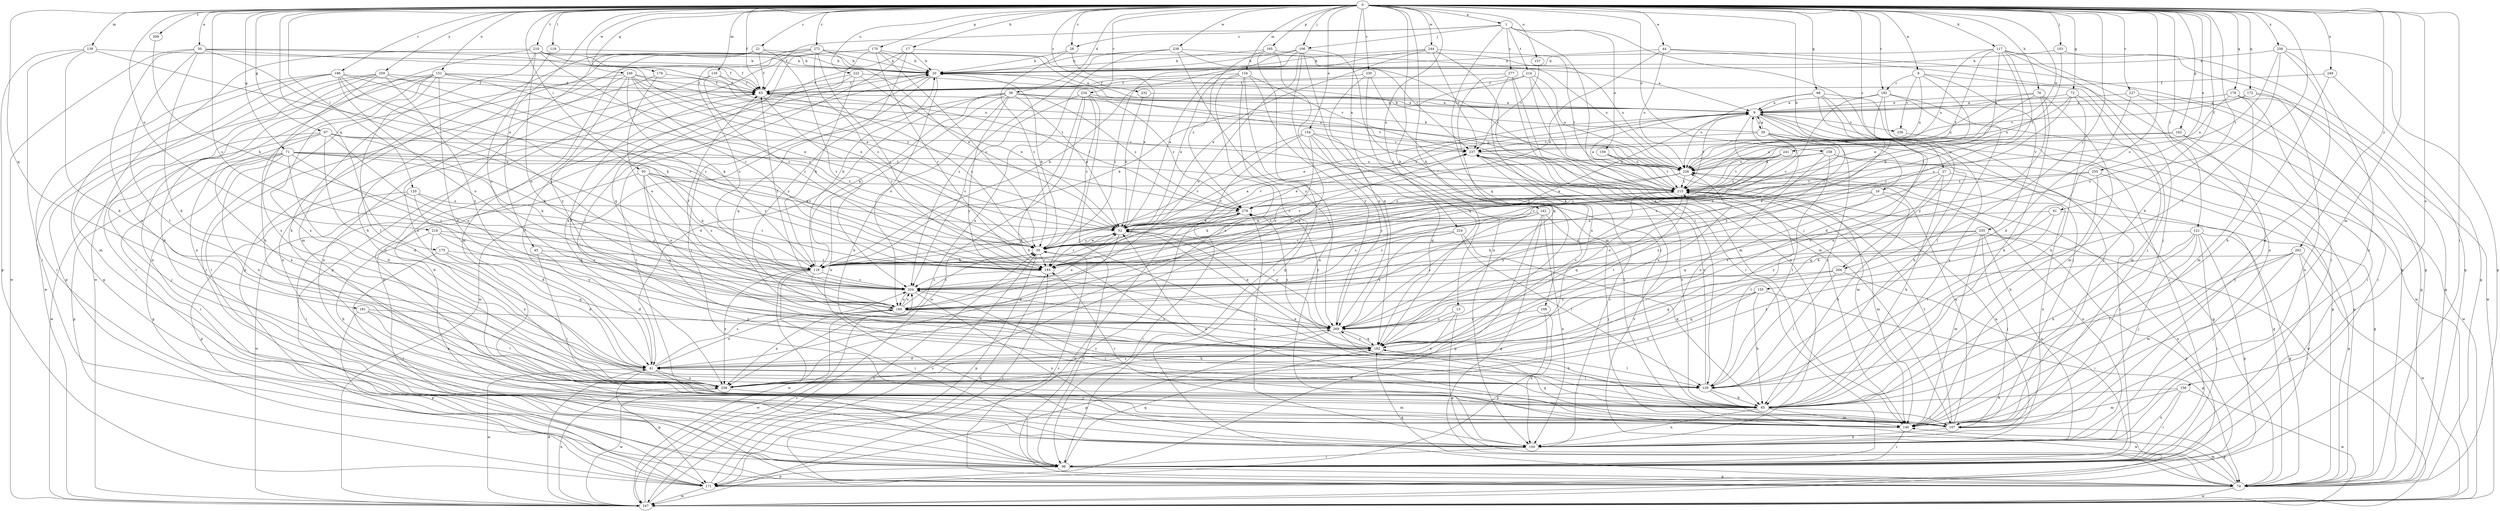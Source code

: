 strict digraph  {
0;
1;
8;
9;
13;
16;
17;
20;
21;
27;
28;
29;
30;
39;
41;
44;
45;
50;
52;
61;
63;
66;
67;
71;
72;
74;
76;
85;
93;
96;
103;
106;
107;
108;
117;
118;
119;
120;
121;
129;
134;
135;
139;
140;
142;
150;
151;
154;
155;
156;
157;
158;
159;
160;
162;
165;
170;
171;
172;
175;
178;
179;
181;
182;
186;
192;
193;
204;
209;
210;
214;
215;
218;
222;
224;
226;
227;
230;
232;
234;
235;
236;
237;
238;
241;
244;
246;
247;
249;
255;
256;
258;
259;
262;
264;
269;
272;
277;
279;
0 -> 1  [label=a];
0 -> 8  [label=a];
0 -> 13  [label=b];
0 -> 16  [label=b];
0 -> 17  [label=b];
0 -> 21  [label=c];
0 -> 27  [label=c];
0 -> 28  [label=c];
0 -> 39  [label=d];
0 -> 44  [label=e];
0 -> 45  [label=e];
0 -> 50  [label=e];
0 -> 61  [label=f];
0 -> 63  [label=f];
0 -> 66  [label=g];
0 -> 67  [label=g];
0 -> 71  [label=g];
0 -> 72  [label=g];
0 -> 76  [label=h];
0 -> 85  [label=h];
0 -> 93  [label=i];
0 -> 96  [label=i];
0 -> 103  [label=j];
0 -> 106  [label=j];
0 -> 108  [label=k];
0 -> 117  [label=k];
0 -> 119  [label=l];
0 -> 120  [label=l];
0 -> 121  [label=l];
0 -> 129  [label=l];
0 -> 134  [label=m];
0 -> 135  [label=m];
0 -> 139  [label=m];
0 -> 140  [label=m];
0 -> 142  [label=n];
0 -> 151  [label=o];
0 -> 154  [label=o];
0 -> 155  [label=o];
0 -> 156  [label=o];
0 -> 157  [label=o];
0 -> 158  [label=o];
0 -> 162  [label=p];
0 -> 165  [label=p];
0 -> 170  [label=p];
0 -> 172  [label=q];
0 -> 175  [label=q];
0 -> 178  [label=q];
0 -> 179  [label=q];
0 -> 181  [label=q];
0 -> 186  [label=r];
0 -> 192  [label=r];
0 -> 204  [label=s];
0 -> 209  [label=t];
0 -> 210  [label=t];
0 -> 218  [label=u];
0 -> 222  [label=u];
0 -> 224  [label=u];
0 -> 227  [label=v];
0 -> 230  [label=v];
0 -> 232  [label=v];
0 -> 234  [label=v];
0 -> 238  [label=w];
0 -> 241  [label=w];
0 -> 244  [label=w];
0 -> 246  [label=w];
0 -> 249  [label=x];
0 -> 255  [label=x];
0 -> 256  [label=x];
0 -> 259  [label=y];
0 -> 262  [label=y];
0 -> 264  [label=y];
0 -> 272  [label=z];
1 -> 28  [label=c];
1 -> 63  [label=f];
1 -> 106  [label=j];
1 -> 107  [label=j];
1 -> 159  [label=o];
1 -> 182  [label=q];
1 -> 214  [label=t];
1 -> 264  [label=y];
1 -> 277  [label=z];
8 -> 52  [label=e];
8 -> 107  [label=j];
8 -> 192  [label=r];
8 -> 226  [label=u];
8 -> 235  [label=v];
8 -> 236  [label=v];
9 -> 29  [label=c];
9 -> 41  [label=d];
9 -> 52  [label=e];
9 -> 85  [label=h];
9 -> 204  [label=s];
9 -> 215  [label=t];
9 -> 236  [label=v];
9 -> 269  [label=y];
9 -> 279  [label=z];
13 -> 74  [label=g];
13 -> 258  [label=x];
13 -> 269  [label=y];
16 -> 85  [label=h];
16 -> 150  [label=n];
16 -> 160  [label=o];
16 -> 182  [label=q];
16 -> 279  [label=z];
17 -> 9  [label=a];
17 -> 20  [label=b];
17 -> 96  [label=i];
17 -> 258  [label=x];
17 -> 269  [label=y];
20 -> 63  [label=f];
20 -> 107  [label=j];
20 -> 160  [label=o];
20 -> 182  [label=q];
21 -> 20  [label=b];
21 -> 63  [label=f];
21 -> 140  [label=m];
21 -> 150  [label=n];
21 -> 171  [label=p];
21 -> 204  [label=s];
27 -> 74  [label=g];
27 -> 85  [label=h];
27 -> 182  [label=q];
27 -> 215  [label=t];
27 -> 269  [label=y];
28 -> 20  [label=b];
28 -> 30  [label=c];
28 -> 52  [label=e];
29 -> 9  [label=a];
29 -> 20  [label=b];
29 -> 74  [label=g];
29 -> 118  [label=k];
29 -> 129  [label=l];
29 -> 204  [label=s];
29 -> 237  [label=v];
30 -> 20  [label=b];
30 -> 52  [label=e];
30 -> 118  [label=k];
30 -> 171  [label=p];
30 -> 193  [label=r];
30 -> 215  [label=t];
39 -> 9  [label=a];
39 -> 41  [label=d];
39 -> 52  [label=e];
39 -> 85  [label=h];
39 -> 118  [label=k];
39 -> 150  [label=n];
39 -> 215  [label=t];
39 -> 247  [label=w];
39 -> 269  [label=y];
39 -> 279  [label=z];
41 -> 63  [label=f];
41 -> 107  [label=j];
41 -> 129  [label=l];
41 -> 160  [label=o];
41 -> 171  [label=p];
41 -> 204  [label=s];
41 -> 237  [label=v];
41 -> 247  [label=w];
41 -> 258  [label=x];
44 -> 20  [label=b];
44 -> 52  [label=e];
44 -> 74  [label=g];
44 -> 96  [label=i];
44 -> 226  [label=u];
45 -> 41  [label=d];
45 -> 107  [label=j];
45 -> 193  [label=r];
50 -> 20  [label=b];
50 -> 41  [label=d];
50 -> 63  [label=f];
50 -> 118  [label=k];
50 -> 129  [label=l];
50 -> 226  [label=u];
50 -> 247  [label=w];
50 -> 258  [label=x];
52 -> 30  [label=c];
52 -> 41  [label=d];
52 -> 193  [label=r];
52 -> 237  [label=v];
52 -> 269  [label=y];
61 -> 52  [label=e];
61 -> 74  [label=g];
61 -> 129  [label=l];
61 -> 269  [label=y];
63 -> 9  [label=a];
63 -> 30  [label=c];
63 -> 193  [label=r];
66 -> 9  [label=a];
66 -> 41  [label=d];
66 -> 96  [label=i];
66 -> 107  [label=j];
66 -> 160  [label=o];
66 -> 226  [label=u];
67 -> 41  [label=d];
67 -> 107  [label=j];
67 -> 118  [label=k];
67 -> 160  [label=o];
67 -> 215  [label=t];
67 -> 237  [label=v];
67 -> 247  [label=w];
67 -> 258  [label=x];
71 -> 30  [label=c];
71 -> 41  [label=d];
71 -> 74  [label=g];
71 -> 96  [label=i];
71 -> 118  [label=k];
71 -> 171  [label=p];
71 -> 193  [label=r];
71 -> 204  [label=s];
71 -> 226  [label=u];
71 -> 258  [label=x];
72 -> 9  [label=a];
72 -> 85  [label=h];
72 -> 140  [label=m];
72 -> 193  [label=r];
72 -> 226  [label=u];
74 -> 20  [label=b];
74 -> 30  [label=c];
74 -> 140  [label=m];
74 -> 182  [label=q];
74 -> 193  [label=r];
74 -> 237  [label=v];
74 -> 247  [label=w];
74 -> 279  [label=z];
76 -> 9  [label=a];
76 -> 85  [label=h];
76 -> 140  [label=m];
76 -> 215  [label=t];
76 -> 226  [label=u];
76 -> 269  [label=y];
85 -> 9  [label=a];
85 -> 52  [label=e];
85 -> 107  [label=j];
85 -> 140  [label=m];
85 -> 150  [label=n];
85 -> 237  [label=v];
93 -> 52  [label=e];
93 -> 96  [label=i];
93 -> 118  [label=k];
93 -> 160  [label=o];
93 -> 182  [label=q];
93 -> 204  [label=s];
93 -> 215  [label=t];
96 -> 20  [label=b];
96 -> 30  [label=c];
96 -> 74  [label=g];
96 -> 171  [label=p];
96 -> 182  [label=q];
103 -> 20  [label=b];
103 -> 74  [label=g];
103 -> 215  [label=t];
106 -> 20  [label=b];
106 -> 52  [label=e];
106 -> 140  [label=m];
106 -> 150  [label=n];
106 -> 160  [label=o];
106 -> 193  [label=r];
106 -> 258  [label=x];
107 -> 74  [label=g];
107 -> 150  [label=n];
107 -> 182  [label=q];
107 -> 215  [label=t];
107 -> 226  [label=u];
108 -> 150  [label=n];
108 -> 171  [label=p];
108 -> 269  [label=y];
117 -> 20  [label=b];
117 -> 74  [label=g];
117 -> 107  [label=j];
117 -> 118  [label=k];
117 -> 150  [label=n];
117 -> 193  [label=r];
117 -> 204  [label=s];
117 -> 215  [label=t];
117 -> 226  [label=u];
118 -> 9  [label=a];
118 -> 20  [label=b];
118 -> 96  [label=i];
118 -> 182  [label=q];
118 -> 204  [label=s];
118 -> 247  [label=w];
118 -> 258  [label=x];
119 -> 20  [label=b];
119 -> 160  [label=o];
120 -> 41  [label=d];
120 -> 171  [label=p];
120 -> 193  [label=r];
120 -> 247  [label=w];
120 -> 279  [label=z];
121 -> 30  [label=c];
121 -> 74  [label=g];
121 -> 85  [label=h];
121 -> 96  [label=i];
121 -> 107  [label=j];
121 -> 171  [label=p];
121 -> 258  [label=x];
129 -> 41  [label=d];
129 -> 85  [label=h];
129 -> 215  [label=t];
129 -> 237  [label=v];
129 -> 247  [label=w];
134 -> 52  [label=e];
134 -> 63  [label=f];
134 -> 96  [label=i];
134 -> 150  [label=n];
134 -> 237  [label=v];
134 -> 258  [label=x];
134 -> 269  [label=y];
135 -> 63  [label=f];
135 -> 150  [label=n];
135 -> 193  [label=r];
135 -> 226  [label=u];
139 -> 20  [label=b];
139 -> 30  [label=c];
139 -> 41  [label=d];
139 -> 96  [label=i];
139 -> 171  [label=p];
140 -> 52  [label=e];
140 -> 96  [label=i];
140 -> 193  [label=r];
142 -> 52  [label=e];
142 -> 74  [label=g];
142 -> 107  [label=j];
142 -> 150  [label=n];
142 -> 171  [label=p];
142 -> 204  [label=s];
142 -> 269  [label=y];
150 -> 96  [label=i];
150 -> 226  [label=u];
150 -> 237  [label=v];
150 -> 279  [label=z];
151 -> 30  [label=c];
151 -> 41  [label=d];
151 -> 52  [label=e];
151 -> 63  [label=f];
151 -> 85  [label=h];
151 -> 129  [label=l];
151 -> 150  [label=n];
151 -> 247  [label=w];
151 -> 258  [label=x];
154 -> 30  [label=c];
154 -> 160  [label=o];
154 -> 182  [label=q];
154 -> 193  [label=r];
154 -> 215  [label=t];
154 -> 237  [label=v];
154 -> 269  [label=y];
155 -> 74  [label=g];
155 -> 85  [label=h];
155 -> 160  [label=o];
155 -> 182  [label=q];
155 -> 258  [label=x];
156 -> 85  [label=h];
156 -> 96  [label=i];
156 -> 140  [label=m];
156 -> 150  [label=n];
156 -> 247  [label=w];
157 -> 237  [label=v];
158 -> 52  [label=e];
158 -> 74  [label=g];
158 -> 96  [label=i];
158 -> 129  [label=l];
158 -> 226  [label=u];
158 -> 258  [label=x];
159 -> 140  [label=m];
159 -> 215  [label=t];
159 -> 226  [label=u];
160 -> 30  [label=c];
160 -> 52  [label=e];
160 -> 63  [label=f];
160 -> 85  [label=h];
160 -> 204  [label=s];
160 -> 247  [label=w];
160 -> 258  [label=x];
160 -> 269  [label=y];
162 -> 107  [label=j];
162 -> 226  [label=u];
162 -> 237  [label=v];
162 -> 247  [label=w];
165 -> 20  [label=b];
165 -> 74  [label=g];
165 -> 182  [label=q];
165 -> 226  [label=u];
165 -> 279  [label=z];
170 -> 20  [label=b];
170 -> 30  [label=c];
170 -> 129  [label=l];
170 -> 171  [label=p];
170 -> 182  [label=q];
170 -> 193  [label=r];
170 -> 215  [label=t];
171 -> 30  [label=c];
171 -> 247  [label=w];
172 -> 9  [label=a];
172 -> 150  [label=n];
172 -> 237  [label=v];
172 -> 247  [label=w];
175 -> 41  [label=d];
175 -> 96  [label=i];
175 -> 118  [label=k];
175 -> 182  [label=q];
178 -> 9  [label=a];
178 -> 74  [label=g];
178 -> 96  [label=i];
178 -> 140  [label=m];
178 -> 226  [label=u];
179 -> 63  [label=f];
179 -> 96  [label=i];
179 -> 160  [label=o];
181 -> 129  [label=l];
181 -> 171  [label=p];
181 -> 258  [label=x];
181 -> 269  [label=y];
182 -> 41  [label=d];
182 -> 63  [label=f];
182 -> 129  [label=l];
182 -> 204  [label=s];
182 -> 215  [label=t];
182 -> 226  [label=u];
182 -> 269  [label=y];
182 -> 279  [label=z];
186 -> 63  [label=f];
186 -> 74  [label=g];
186 -> 96  [label=i];
186 -> 118  [label=k];
186 -> 140  [label=m];
186 -> 160  [label=o];
186 -> 193  [label=r];
186 -> 204  [label=s];
192 -> 9  [label=a];
192 -> 30  [label=c];
192 -> 107  [label=j];
192 -> 129  [label=l];
192 -> 193  [label=r];
192 -> 247  [label=w];
193 -> 9  [label=a];
193 -> 171  [label=p];
193 -> 204  [label=s];
193 -> 237  [label=v];
204 -> 9  [label=a];
204 -> 63  [label=f];
204 -> 107  [label=j];
204 -> 150  [label=n];
204 -> 160  [label=o];
209 -> 118  [label=k];
210 -> 20  [label=b];
210 -> 52  [label=e];
210 -> 63  [label=f];
210 -> 85  [label=h];
210 -> 150  [label=n];
210 -> 160  [label=o];
210 -> 193  [label=r];
210 -> 247  [label=w];
214 -> 63  [label=f];
214 -> 118  [label=k];
214 -> 140  [label=m];
214 -> 150  [label=n];
214 -> 226  [label=u];
215 -> 9  [label=a];
215 -> 118  [label=k];
215 -> 140  [label=m];
215 -> 150  [label=n];
215 -> 182  [label=q];
215 -> 247  [label=w];
215 -> 269  [label=y];
215 -> 279  [label=z];
218 -> 30  [label=c];
218 -> 85  [label=h];
218 -> 204  [label=s];
218 -> 258  [label=x];
218 -> 269  [label=y];
222 -> 52  [label=e];
222 -> 63  [label=f];
222 -> 118  [label=k];
222 -> 150  [label=n];
222 -> 215  [label=t];
224 -> 30  [label=c];
224 -> 85  [label=h];
224 -> 129  [label=l];
224 -> 193  [label=r];
224 -> 269  [label=y];
226 -> 20  [label=b];
226 -> 30  [label=c];
226 -> 193  [label=r];
226 -> 215  [label=t];
227 -> 9  [label=a];
227 -> 41  [label=d];
227 -> 74  [label=g];
227 -> 96  [label=i];
230 -> 63  [label=f];
230 -> 107  [label=j];
230 -> 182  [label=q];
230 -> 269  [label=y];
232 -> 9  [label=a];
232 -> 52  [label=e];
234 -> 9  [label=a];
234 -> 30  [label=c];
234 -> 85  [label=h];
234 -> 129  [label=l];
234 -> 204  [label=s];
234 -> 247  [label=w];
234 -> 279  [label=z];
235 -> 30  [label=c];
235 -> 107  [label=j];
235 -> 118  [label=k];
235 -> 140  [label=m];
235 -> 150  [label=n];
235 -> 171  [label=p];
235 -> 204  [label=s];
236 -> 74  [label=g];
237 -> 226  [label=u];
238 -> 20  [label=b];
238 -> 204  [label=s];
238 -> 226  [label=u];
238 -> 237  [label=v];
238 -> 258  [label=x];
238 -> 269  [label=y];
241 -> 30  [label=c];
241 -> 215  [label=t];
241 -> 226  [label=u];
241 -> 279  [label=z];
244 -> 20  [label=b];
244 -> 52  [label=e];
244 -> 118  [label=k];
244 -> 129  [label=l];
244 -> 215  [label=t];
244 -> 237  [label=v];
246 -> 30  [label=c];
246 -> 52  [label=e];
246 -> 63  [label=f];
246 -> 96  [label=i];
246 -> 118  [label=k];
246 -> 215  [label=t];
246 -> 258  [label=x];
246 -> 269  [label=y];
246 -> 279  [label=z];
247 -> 30  [label=c];
247 -> 41  [label=d];
247 -> 204  [label=s];
247 -> 226  [label=u];
247 -> 258  [label=x];
249 -> 63  [label=f];
249 -> 74  [label=g];
249 -> 85  [label=h];
255 -> 30  [label=c];
255 -> 74  [label=g];
255 -> 85  [label=h];
255 -> 215  [label=t];
256 -> 20  [label=b];
256 -> 74  [label=g];
256 -> 140  [label=m];
256 -> 150  [label=n];
256 -> 160  [label=o];
256 -> 215  [label=t];
258 -> 140  [label=m];
258 -> 247  [label=w];
258 -> 269  [label=y];
259 -> 63  [label=f];
259 -> 85  [label=h];
259 -> 96  [label=i];
259 -> 171  [label=p];
259 -> 193  [label=r];
259 -> 258  [label=x];
259 -> 269  [label=y];
262 -> 96  [label=i];
262 -> 107  [label=j];
262 -> 118  [label=k];
262 -> 129  [label=l];
262 -> 140  [label=m];
262 -> 247  [label=w];
264 -> 96  [label=i];
264 -> 129  [label=l];
264 -> 182  [label=q];
264 -> 204  [label=s];
269 -> 52  [label=e];
269 -> 85  [label=h];
269 -> 171  [label=p];
269 -> 182  [label=q];
272 -> 9  [label=a];
272 -> 20  [label=b];
272 -> 30  [label=c];
272 -> 52  [label=e];
272 -> 85  [label=h];
272 -> 140  [label=m];
272 -> 193  [label=r];
272 -> 204  [label=s];
277 -> 63  [label=f];
277 -> 96  [label=i];
277 -> 140  [label=m];
277 -> 182  [label=q];
277 -> 258  [label=x];
279 -> 52  [label=e];
279 -> 63  [label=f];
279 -> 96  [label=i];
279 -> 118  [label=k];
279 -> 247  [label=w];
279 -> 269  [label=y];
}
